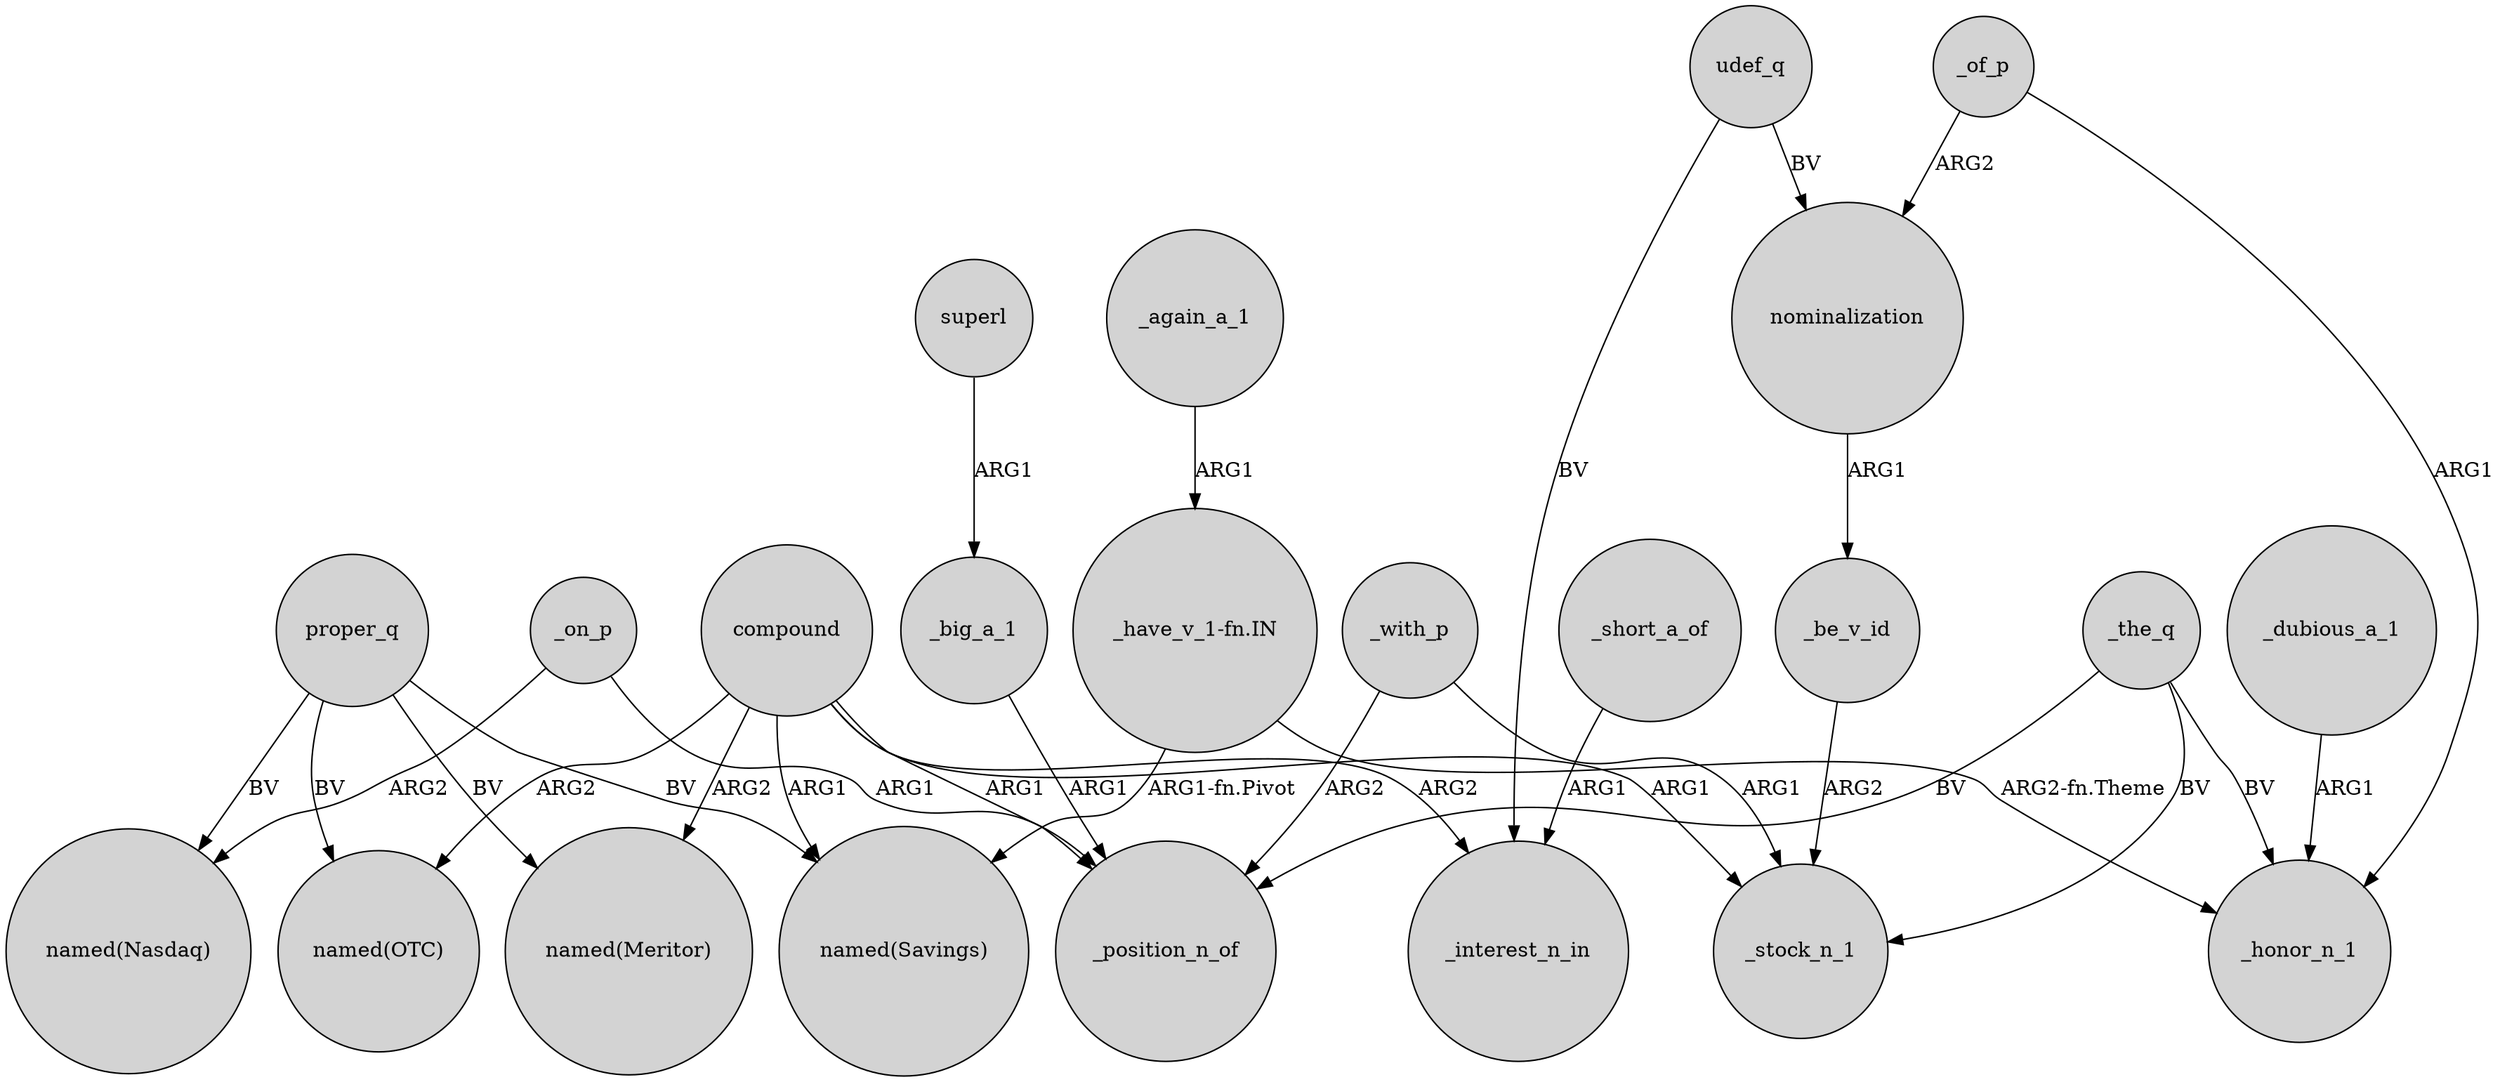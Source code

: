 digraph {
	node [shape=circle style=filled]
	_on_p -> "named(Nasdaq)" [label=ARG2]
	compound -> "named(OTC)" [label=ARG2]
	_the_q -> _honor_n_1 [label=BV]
	_the_q -> _stock_n_1 [label=BV]
	compound -> "named(Savings)" [label=ARG1]
	proper_q -> "named(OTC)" [label=BV]
	_the_q -> _position_n_of [label=BV]
	compound -> _stock_n_1 [label=ARG1]
	proper_q -> "named(Meritor)" [label=BV]
	udef_q -> _interest_n_in [label=BV]
	proper_q -> "named(Nasdaq)" [label=BV]
	_again_a_1 -> "_have_v_1-fn.IN" [label=ARG1]
	_with_p -> _position_n_of [label=ARG2]
	compound -> _interest_n_in [label=ARG2]
	"_have_v_1-fn.IN" -> "named(Savings)" [label="ARG1-fn.Pivot"]
	compound -> "named(Meritor)" [label=ARG2]
	_be_v_id -> _stock_n_1 [label=ARG2]
	_with_p -> _stock_n_1 [label=ARG1]
	_of_p -> nominalization [label=ARG2]
	_dubious_a_1 -> _honor_n_1 [label=ARG1]
	compound -> _position_n_of [label=ARG1]
	nominalization -> _be_v_id [label=ARG1]
	"_have_v_1-fn.IN" -> _honor_n_1 [label="ARG2-fn.Theme"]
	udef_q -> nominalization [label=BV]
	proper_q -> "named(Savings)" [label=BV]
	_big_a_1 -> _position_n_of [label=ARG1]
	_of_p -> _honor_n_1 [label=ARG1]
	superl -> _big_a_1 [label=ARG1]
	_short_a_of -> _interest_n_in [label=ARG1]
	_on_p -> _position_n_of [label=ARG1]
}
